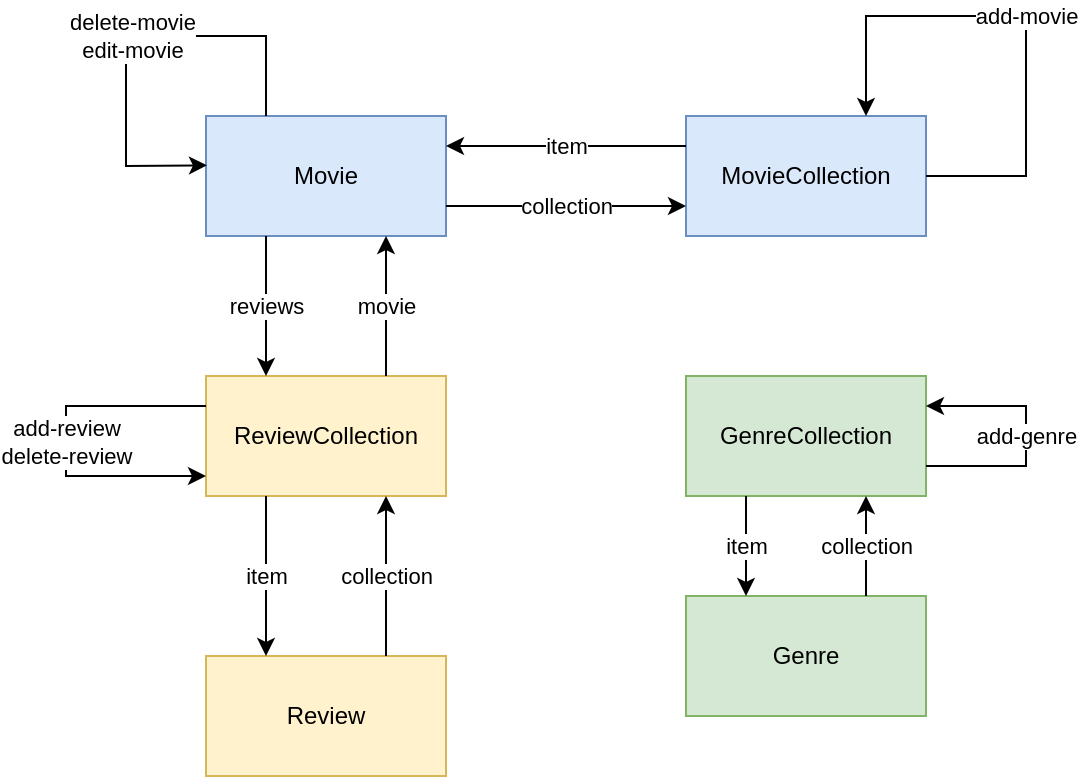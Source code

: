 <mxfile version="21.1.1" type="device">
  <diagram name="Page-1" id="4NQDY4g5dJaiOdSkEpWF">
    <mxGraphModel dx="1105" dy="578" grid="1" gridSize="10" guides="1" tooltips="1" connect="1" arrows="1" fold="1" page="1" pageScale="1" pageWidth="850" pageHeight="1100" math="0" shadow="0">
      <root>
        <mxCell id="0" />
        <mxCell id="1" parent="0" />
        <mxCell id="34-p0GQMQUt4D04h0uan-1" value="MovieCollection" style="rounded=0;whiteSpace=wrap;html=1;fillColor=#dae8fc;strokeColor=#6c8ebf;container=0;" vertex="1" parent="1">
          <mxGeometry x="430" y="220" width="120" height="60" as="geometry" />
        </mxCell>
        <mxCell id="34-p0GQMQUt4D04h0uan-2" value="Movie" style="rounded=0;whiteSpace=wrap;html=1;fillColor=#dae8fc;strokeColor=#6c8ebf;" vertex="1" parent="1">
          <mxGeometry x="190" y="220" width="120" height="60" as="geometry" />
        </mxCell>
        <mxCell id="34-p0GQMQUt4D04h0uan-3" value="collection" style="endArrow=classic;html=1;rounded=0;exitX=1;exitY=0.75;exitDx=0;exitDy=0;entryX=0;entryY=0.75;entryDx=0;entryDy=0;" edge="1" parent="1" source="34-p0GQMQUt4D04h0uan-2" target="34-p0GQMQUt4D04h0uan-1">
          <mxGeometry width="50" height="50" relative="1" as="geometry">
            <mxPoint x="420" y="360" as="sourcePoint" />
            <mxPoint x="470" y="310" as="targetPoint" />
          </mxGeometry>
        </mxCell>
        <mxCell id="34-p0GQMQUt4D04h0uan-4" value="item" style="endArrow=classic;html=1;rounded=0;exitX=0;exitY=0.25;exitDx=0;exitDy=0;entryX=1;entryY=0.25;entryDx=0;entryDy=0;" edge="1" parent="1" source="34-p0GQMQUt4D04h0uan-1" target="34-p0GQMQUt4D04h0uan-2">
          <mxGeometry width="50" height="50" relative="1" as="geometry">
            <mxPoint x="420" y="360" as="sourcePoint" />
            <mxPoint x="470" y="310" as="targetPoint" />
          </mxGeometry>
        </mxCell>
        <mxCell id="34-p0GQMQUt4D04h0uan-5" value="ReviewCollection" style="rounded=0;whiteSpace=wrap;html=1;fillColor=#fff2cc;strokeColor=#d6b656;" vertex="1" parent="1">
          <mxGeometry x="190" y="350" width="120" height="60" as="geometry" />
        </mxCell>
        <mxCell id="34-p0GQMQUt4D04h0uan-6" value="reviews" style="endArrow=classic;html=1;rounded=0;entryX=0.25;entryY=0;entryDx=0;entryDy=0;" edge="1" parent="1" target="34-p0GQMQUt4D04h0uan-5">
          <mxGeometry width="50" height="50" relative="1" as="geometry">
            <mxPoint x="220" y="280" as="sourcePoint" />
            <mxPoint x="590" y="390" as="targetPoint" />
          </mxGeometry>
        </mxCell>
        <mxCell id="34-p0GQMQUt4D04h0uan-7" value="movie" style="endArrow=classic;html=1;rounded=0;exitX=0.75;exitY=0;exitDx=0;exitDy=0;entryX=0.75;entryY=1;entryDx=0;entryDy=0;" edge="1" parent="1" source="34-p0GQMQUt4D04h0uan-5" target="34-p0GQMQUt4D04h0uan-2">
          <mxGeometry width="50" height="50" relative="1" as="geometry">
            <mxPoint x="540" y="440" as="sourcePoint" />
            <mxPoint x="590" y="390" as="targetPoint" />
          </mxGeometry>
        </mxCell>
        <mxCell id="34-p0GQMQUt4D04h0uan-8" value="delete-movie&lt;br&gt;edit-movie" style="endArrow=classic;html=1;rounded=0;exitX=0.25;exitY=0;exitDx=0;exitDy=0;entryX=0.004;entryY=0.411;entryDx=0;entryDy=0;entryPerimeter=0;" edge="1" parent="1">
          <mxGeometry width="50" height="50" relative="1" as="geometry">
            <mxPoint x="220" y="220" as="sourcePoint" />
            <mxPoint x="190.48" y="244.66" as="targetPoint" />
            <Array as="points">
              <mxPoint x="220" y="180" />
              <mxPoint x="150" y="180" />
              <mxPoint x="150" y="210" />
              <mxPoint x="150" y="245" />
            </Array>
          </mxGeometry>
        </mxCell>
        <mxCell id="34-p0GQMQUt4D04h0uan-11" value="Review" style="rounded=0;whiteSpace=wrap;html=1;fillColor=#fff2cc;strokeColor=#d6b656;" vertex="1" parent="1">
          <mxGeometry x="190" y="490" width="120" height="60" as="geometry" />
        </mxCell>
        <mxCell id="34-p0GQMQUt4D04h0uan-12" value="collection" style="endArrow=classic;html=1;rounded=0;exitX=0.75;exitY=0;exitDx=0;exitDy=0;entryX=0.75;entryY=1;entryDx=0;entryDy=0;" edge="1" parent="1" source="34-p0GQMQUt4D04h0uan-11" target="34-p0GQMQUt4D04h0uan-5">
          <mxGeometry width="50" height="50" relative="1" as="geometry">
            <mxPoint x="400" y="370" as="sourcePoint" />
            <mxPoint x="450" y="320" as="targetPoint" />
          </mxGeometry>
        </mxCell>
        <mxCell id="34-p0GQMQUt4D04h0uan-13" value="item" style="endArrow=classic;html=1;rounded=0;exitX=0.25;exitY=1;exitDx=0;exitDy=0;entryX=0.25;entryY=0;entryDx=0;entryDy=0;" edge="1" parent="1" source="34-p0GQMQUt4D04h0uan-5" target="34-p0GQMQUt4D04h0uan-11">
          <mxGeometry width="50" height="50" relative="1" as="geometry">
            <mxPoint x="400" y="370" as="sourcePoint" />
            <mxPoint x="450" y="320" as="targetPoint" />
          </mxGeometry>
        </mxCell>
        <mxCell id="34-p0GQMQUt4D04h0uan-14" value="add-review&lt;br&gt;delete-review" style="endArrow=classic;html=1;rounded=0;exitX=0;exitY=0.25;exitDx=0;exitDy=0;" edge="1" parent="1" source="34-p0GQMQUt4D04h0uan-5">
          <mxGeometry width="50" height="50" relative="1" as="geometry">
            <mxPoint x="400" y="370" as="sourcePoint" />
            <mxPoint x="190" y="400" as="targetPoint" />
            <Array as="points">
              <mxPoint x="120" y="365" />
              <mxPoint x="120" y="400" />
            </Array>
          </mxGeometry>
        </mxCell>
        <mxCell id="34-p0GQMQUt4D04h0uan-15" value="add-movie" style="endArrow=classic;html=1;rounded=0;exitX=1;exitY=0.5;exitDx=0;exitDy=0;entryX=0.75;entryY=0;entryDx=0;entryDy=0;" edge="1" parent="1" source="34-p0GQMQUt4D04h0uan-1" target="34-p0GQMQUt4D04h0uan-1">
          <mxGeometry width="50" height="50" relative="1" as="geometry">
            <mxPoint x="400" y="370" as="sourcePoint" />
            <mxPoint x="450" y="320" as="targetPoint" />
            <Array as="points">
              <mxPoint x="600" y="250" />
              <mxPoint x="600" y="170" />
              <mxPoint x="520" y="170" />
            </Array>
          </mxGeometry>
        </mxCell>
        <mxCell id="34-p0GQMQUt4D04h0uan-16" value="GenreCollection" style="rounded=0;whiteSpace=wrap;html=1;fillColor=#d5e8d4;strokeColor=#82b366;" vertex="1" parent="1">
          <mxGeometry x="430" y="350" width="120" height="60" as="geometry" />
        </mxCell>
        <mxCell id="34-p0GQMQUt4D04h0uan-17" value="Genre" style="rounded=0;whiteSpace=wrap;html=1;fillColor=#d5e8d4;strokeColor=#82b366;" vertex="1" parent="1">
          <mxGeometry x="430" y="460" width="120" height="60" as="geometry" />
        </mxCell>
        <mxCell id="34-p0GQMQUt4D04h0uan-18" value="item" style="endArrow=classic;html=1;rounded=0;exitX=0.25;exitY=1;exitDx=0;exitDy=0;entryX=0.25;entryY=0;entryDx=0;entryDy=0;" edge="1" parent="1" source="34-p0GQMQUt4D04h0uan-16" target="34-p0GQMQUt4D04h0uan-17">
          <mxGeometry width="50" height="50" relative="1" as="geometry">
            <mxPoint x="480" y="390" as="sourcePoint" />
            <mxPoint x="530" y="340" as="targetPoint" />
          </mxGeometry>
        </mxCell>
        <mxCell id="34-p0GQMQUt4D04h0uan-19" value="collection" style="endArrow=classic;html=1;rounded=0;exitX=0.75;exitY=0;exitDx=0;exitDy=0;entryX=0.75;entryY=1;entryDx=0;entryDy=0;" edge="1" parent="1" source="34-p0GQMQUt4D04h0uan-17" target="34-p0GQMQUt4D04h0uan-16">
          <mxGeometry width="50" height="50" relative="1" as="geometry">
            <mxPoint x="480" y="390" as="sourcePoint" />
            <mxPoint x="530" y="340" as="targetPoint" />
          </mxGeometry>
        </mxCell>
        <mxCell id="34-p0GQMQUt4D04h0uan-20" value="add-genre" style="endArrow=classic;html=1;rounded=0;exitX=1;exitY=0.75;exitDx=0;exitDy=0;entryX=1;entryY=0.25;entryDx=0;entryDy=0;" edge="1" parent="1" source="34-p0GQMQUt4D04h0uan-16" target="34-p0GQMQUt4D04h0uan-16">
          <mxGeometry width="50" height="50" relative="1" as="geometry">
            <mxPoint x="480" y="390" as="sourcePoint" />
            <mxPoint x="530" y="340" as="targetPoint" />
            <Array as="points">
              <mxPoint x="600" y="395" />
              <mxPoint x="600" y="365" />
            </Array>
          </mxGeometry>
        </mxCell>
      </root>
    </mxGraphModel>
  </diagram>
</mxfile>

